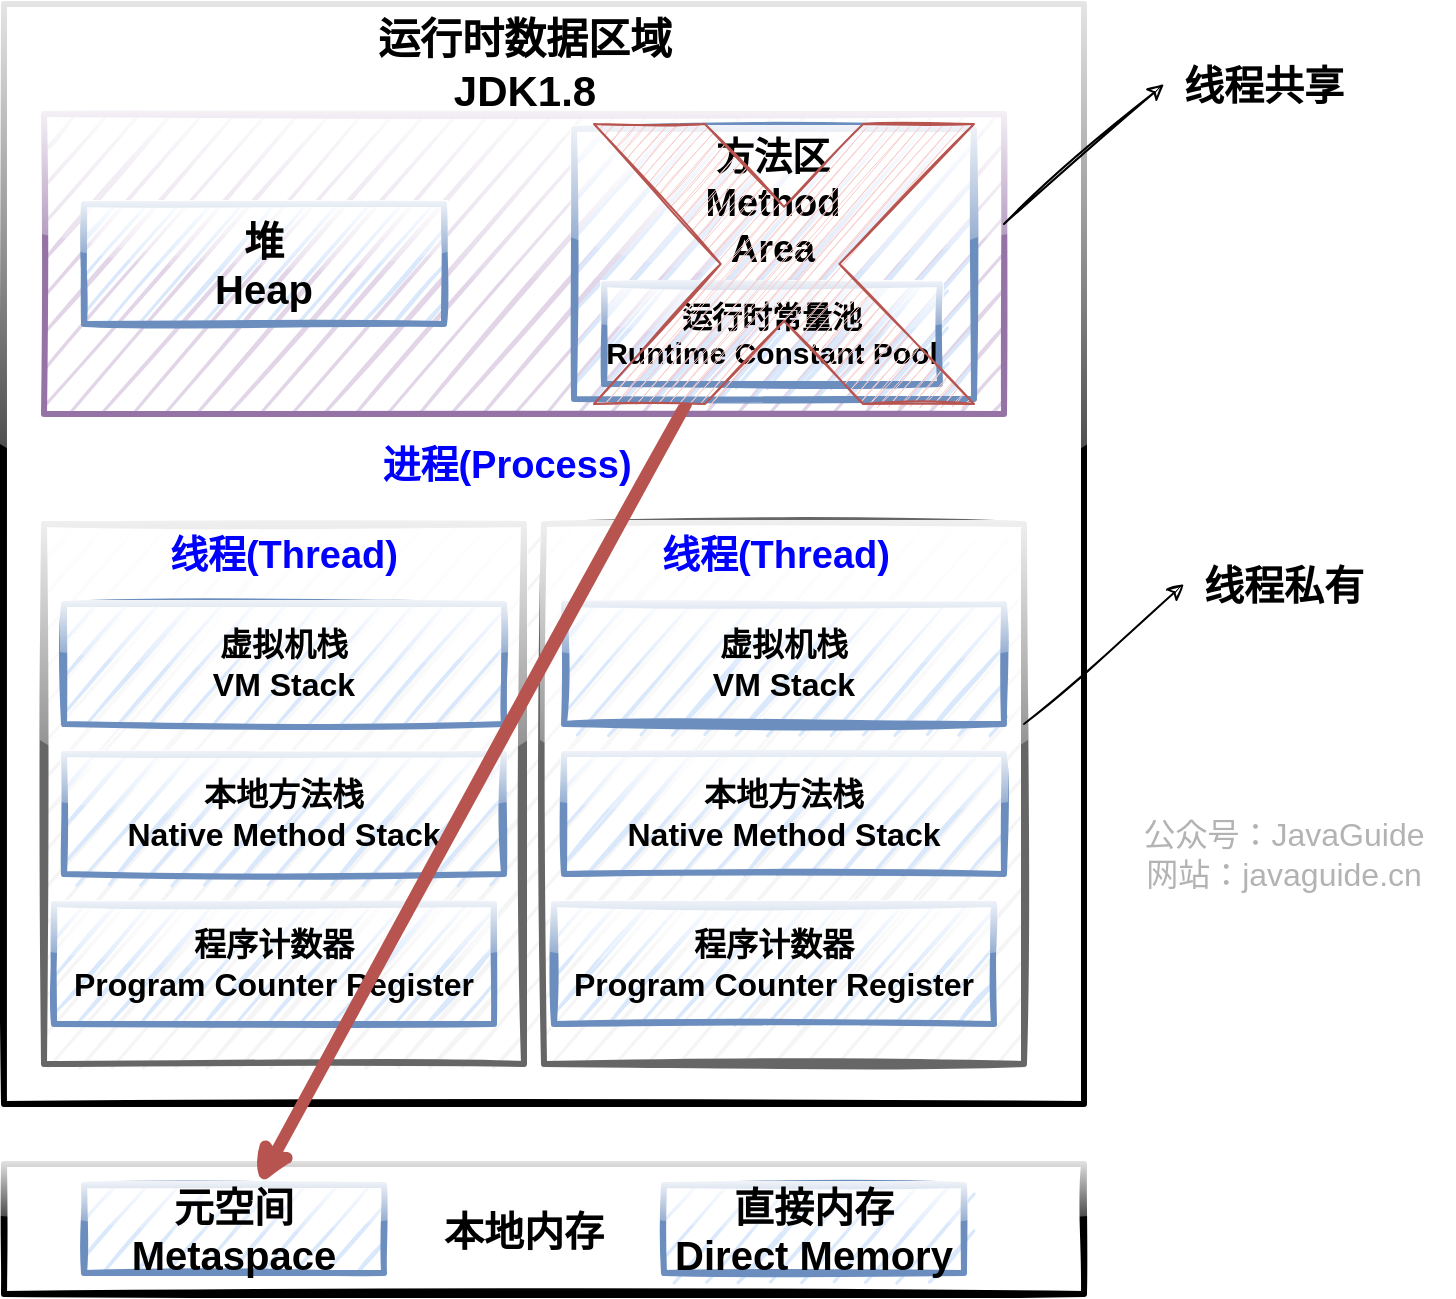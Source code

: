 <mxfile version="13.4.5" type="device"><diagram id="cOLtUwHyX4POJW0G9AIN" name="Page-1"><mxGraphModel dx="1106" dy="997" grid="1" gridSize="10" guides="1" tooltips="1" connect="1" arrows="1" fold="1" page="1" pageScale="1" pageWidth="827" pageHeight="1169" math="0" shadow="0"><root><mxCell id="0"/><mxCell id="1" parent="0"/><mxCell id="R7Vn814IfOkEVnIw0mff-1" value="" style="rounded=0;whiteSpace=wrap;html=1;strokeWidth=3;shadow=0;comic=1;glass=1;sketch=1;" parent="1" vertex="1"><mxGeometry x="180" y="100" width="540" height="550" as="geometry"/></mxCell><mxCell id="R7Vn814IfOkEVnIw0mff-2" value="" style="rounded=0;whiteSpace=wrap;html=1;strokeWidth=3;fillColor=#e1d5e7;strokeColor=#9673a6;shadow=0;comic=1;glass=1;sketch=1;" parent="1" vertex="1"><mxGeometry x="200" y="155" width="480" height="150" as="geometry"/></mxCell><mxCell id="R7Vn814IfOkEVnIw0mff-3" value="" style="rounded=0;whiteSpace=wrap;html=1;strokeWidth=3;fillColor=#f5f5f5;strokeColor=#666666;fontColor=#333333;shadow=0;comic=1;glass=1;sketch=1;" parent="1" vertex="1"><mxGeometry x="200" y="360" width="240" height="270" as="geometry"/></mxCell><mxCell id="R7Vn814IfOkEVnIw0mff-4" value="堆&lt;br style=&quot;font-size: 20px;&quot;&gt;Heap" style="rounded=0;whiteSpace=wrap;html=1;strokeWidth=3;fillColor=#dae8fc;strokeColor=#6c8ebf;shadow=0;comic=1;glass=1;fontSize=20;fontStyle=1;sketch=1;" parent="1" vertex="1"><mxGeometry x="220" y="200" width="180" height="60" as="geometry"/></mxCell><mxCell id="R7Vn814IfOkEVnIw0mff-9" value="虚拟机栈&lt;br style=&quot;font-size: 16px;&quot;&gt;VM Stack&lt;br style=&quot;font-size: 16px;&quot;&gt;" style="rounded=0;whiteSpace=wrap;html=1;strokeWidth=3;fillColor=#dae8fc;strokeColor=#6c8ebf;shadow=0;comic=1;glass=1;fontSize=16;fontStyle=1;sketch=1;" parent="1" vertex="1"><mxGeometry x="210" y="400" width="220" height="60" as="geometry"/></mxCell><mxCell id="R7Vn814IfOkEVnIw0mff-10" value="程序计数器&lt;br style=&quot;font-size: 16px;&quot;&gt;&lt;font style=&quot;font-size: 16px;&quot;&gt;Program Counter Register&lt;/font&gt;&lt;br style=&quot;font-size: 16px;&quot;&gt;" style="rounded=0;whiteSpace=wrap;html=1;strokeWidth=3;fillColor=#dae8fc;strokeColor=#6c8ebf;shadow=0;comic=1;glass=1;fontSize=16;fontStyle=1;sketch=1;" parent="1" vertex="1"><mxGeometry x="205" y="550" width="220" height="60" as="geometry"/></mxCell><mxCell id="R7Vn814IfOkEVnIw0mff-11" value="本地方法栈&lt;br style=&quot;font-size: 16px;&quot;&gt;Native Method Stack&lt;br style=&quot;font-size: 16px;&quot;&gt;" style="rounded=0;whiteSpace=wrap;html=1;strokeWidth=3;fillColor=#dae8fc;strokeColor=#6c8ebf;shadow=0;comic=1;glass=1;fontSize=16;fontStyle=1;sketch=1;" parent="1" vertex="1"><mxGeometry x="210" y="475" width="220" height="60" as="geometry"/></mxCell><mxCell id="R7Vn814IfOkEVnIw0mff-12" value="" style="rounded=0;whiteSpace=wrap;html=1;strokeWidth=3;fillColor=#f5f5f5;strokeColor=#666666;fontColor=#333333;shadow=0;comic=1;glass=1;sketch=1;" parent="1" vertex="1"><mxGeometry x="450" y="360" width="240" height="270" as="geometry"/></mxCell><mxCell id="R7Vn814IfOkEVnIw0mff-13" value="虚拟机栈&lt;br style=&quot;font-size: 16px;&quot;&gt;VM Stack&lt;br style=&quot;font-size: 16px;&quot;&gt;" style="rounded=0;whiteSpace=wrap;html=1;strokeWidth=3;fillColor=#dae8fc;strokeColor=#6c8ebf;shadow=0;comic=1;glass=1;fontSize=16;fontStyle=1;sketch=1;" parent="1" vertex="1"><mxGeometry x="460" y="400" width="220" height="60" as="geometry"/></mxCell><mxCell id="R7Vn814IfOkEVnIw0mff-14" value="程序计数器&lt;br style=&quot;font-size: 16px;&quot;&gt;&lt;font style=&quot;font-size: 16px;&quot;&gt;Program Counter Register&lt;/font&gt;&lt;br style=&quot;font-size: 16px;&quot;&gt;" style="rounded=0;whiteSpace=wrap;html=1;strokeWidth=3;fillColor=#dae8fc;strokeColor=#6c8ebf;shadow=0;comic=1;glass=1;fontSize=16;fontStyle=1;sketch=1;" parent="1" vertex="1"><mxGeometry x="455" y="550" width="220" height="60" as="geometry"/></mxCell><mxCell id="R7Vn814IfOkEVnIw0mff-15" value="本地方法栈&lt;br style=&quot;font-size: 16px;&quot;&gt;Native Method Stack&lt;br style=&quot;font-size: 16px;&quot;&gt;" style="rounded=0;whiteSpace=wrap;html=1;strokeWidth=3;fillColor=#dae8fc;strokeColor=#6c8ebf;shadow=0;comic=1;glass=1;fontSize=16;fontStyle=1;sketch=1;" parent="1" vertex="1"><mxGeometry x="460" y="475" width="220" height="60" as="geometry"/></mxCell><mxCell id="R7Vn814IfOkEVnIw0mff-16" value="&lt;b&gt;&lt;font style=&quot;font-size: 21px&quot;&gt;运行时数据区域JDK1.8&lt;/font&gt;&lt;/b&gt;" style="text;html=1;strokeColor=none;fillColor=none;align=center;verticalAlign=middle;whiteSpace=wrap;rounded=0;shadow=0;glass=1;comic=1;fontSize=20;sketch=1;" parent="1" vertex="1"><mxGeometry x="357.5" y="120" width="165" height="20" as="geometry"/></mxCell><mxCell id="R7Vn814IfOkEVnIw0mff-17" value="" style="endArrow=classic;html=1;fontSize=20;sketch=1;shadow=0;" parent="1" edge="1"><mxGeometry width="50" height="50" relative="1" as="geometry"><mxPoint x="680" y="210" as="sourcePoint"/><mxPoint x="760" y="140" as="targetPoint"/></mxGeometry></mxCell><mxCell id="R7Vn814IfOkEVnIw0mff-18" value="" style="endArrow=classic;html=1;fontSize=20;sketch=1;shadow=0;" parent="1" edge="1"><mxGeometry width="50" height="50" relative="1" as="geometry"><mxPoint x="690" y="460" as="sourcePoint"/><mxPoint x="770" y="390" as="targetPoint"/></mxGeometry></mxCell><mxCell id="R7Vn814IfOkEVnIw0mff-19" value="&lt;b&gt;线程共享&lt;/b&gt;" style="text;html=1;strokeColor=none;fillColor=none;align=center;verticalAlign=middle;whiteSpace=wrap;rounded=0;shadow=0;glass=1;comic=1;fontSize=20;sketch=1;" parent="1" vertex="1"><mxGeometry x="760" y="130" width="100" height="20" as="geometry"/></mxCell><mxCell id="R7Vn814IfOkEVnIw0mff-20" value="&lt;b&gt;线程私有&lt;/b&gt;" style="text;html=1;strokeColor=none;fillColor=none;align=center;verticalAlign=middle;whiteSpace=wrap;rounded=0;shadow=0;glass=1;comic=1;fontSize=20;sketch=1;" parent="1" vertex="1"><mxGeometry x="770" y="380" width="100" height="20" as="geometry"/></mxCell><mxCell id="R7Vn814IfOkEVnIw0mff-21" value="&lt;font style=&quot;font-size: 19px&quot; color=&quot;#0000ff&quot;&gt;&lt;b&gt;线程(Thread)&lt;/b&gt;&lt;/font&gt;" style="text;html=1;strokeColor=none;fillColor=none;align=center;verticalAlign=middle;whiteSpace=wrap;rounded=0;shadow=0;glass=1;comic=1;fontSize=20;sketch=1;" parent="1" vertex="1"><mxGeometry x="260" y="365" width="120" height="20" as="geometry"/></mxCell><mxCell id="R7Vn814IfOkEVnIw0mff-22" value="&lt;font style=&quot;font-size: 19px&quot; color=&quot;#0000ff&quot;&gt;&lt;b&gt;线程(Thread)&lt;/b&gt;&lt;/font&gt;" style="text;html=1;strokeColor=none;fillColor=none;align=center;verticalAlign=middle;whiteSpace=wrap;rounded=0;shadow=0;glass=1;comic=1;fontSize=20;sketch=1;" parent="1" vertex="1"><mxGeometry x="506" y="365" width="120" height="20" as="geometry"/></mxCell><mxCell id="R7Vn814IfOkEVnIw0mff-23" value="&lt;font style=&quot;font-size: 16px&quot;&gt;&lt;b&gt;&lt;br&gt;&lt;/b&gt;&lt;/font&gt;" style="rounded=0;whiteSpace=wrap;html=1;strokeWidth=3;shadow=0;comic=1;glass=1;sketch=1;" parent="1" vertex="1"><mxGeometry x="180" y="680" width="540" height="65" as="geometry"/></mxCell><mxCell id="R7Vn814IfOkEVnIw0mff-24" value="&lt;font style=&quot;font-size: 19px&quot; color=&quot;#0000ff&quot;&gt;&lt;b&gt;进程(Process)&lt;/b&gt;&lt;/font&gt;" style="text;html=1;strokeColor=none;fillColor=none;align=center;verticalAlign=middle;whiteSpace=wrap;rounded=0;shadow=0;glass=1;comic=1;fontSize=20;sketch=1;" parent="1" vertex="1"><mxGeometry x="339.5" y="320" width="183" height="20" as="geometry"/></mxCell><mxCell id="R7Vn814IfOkEVnIw0mff-27" value="元空间&lt;br style=&quot;font-size: 20px&quot;&gt;Metaspace&lt;br&gt;" style="rounded=0;whiteSpace=wrap;html=1;strokeWidth=3;fillColor=#dae8fc;strokeColor=#6c8ebf;shadow=0;comic=1;glass=1;fontSize=20;fontStyle=1;sketch=1;" parent="1" vertex="1"><mxGeometry x="220" y="690.5" width="150" height="44" as="geometry"/></mxCell><mxCell id="R7Vn814IfOkEVnIw0mff-28" value="" style="endArrow=classic;html=1;fillColor=#f8cecc;strokeColor=#b85450;jumpSize=6;strokeWidth=6;sketch=1;shadow=0;" parent="1" target="R7Vn814IfOkEVnIw0mff-27" edge="1"><mxGeometry width="50" height="50" relative="1" as="geometry"><mxPoint x="521" y="300" as="sourcePoint"/><mxPoint x="491" y="360" as="targetPoint"/></mxGeometry></mxCell><mxCell id="R7Vn814IfOkEVnIw0mff-29" value="&lt;b style=&quot;font-size: 20px;&quot;&gt;直接内存&lt;/b&gt;&lt;b style=&quot;font-size: 20px;&quot;&gt;&lt;br style=&quot;font-size: 20px;&quot;&gt;Direct Memory&lt;/b&gt;" style="rounded=0;whiteSpace=wrap;html=1;strokeWidth=3;fillColor=#dae8fc;strokeColor=#6c8ebf;shadow=0;comic=1;glass=1;fontSize=20;fontStyle=1;sketch=1;" parent="1" vertex="1"><mxGeometry x="510" y="690.5" width="150" height="44" as="geometry"/></mxCell><mxCell id="vbd-hkxWKFtQpnq9lSs2-1" value="本地内存" style="text;html=1;strokeColor=none;fillColor=none;align=center;verticalAlign=middle;whiteSpace=wrap;rounded=0;fontSize=20;fontStyle=1;sketch=1;shadow=0;" parent="1" vertex="1"><mxGeometry x="397" y="702.5" width="86" height="20" as="geometry"/></mxCell><mxCell id="XNce8BBEQpiS5qUv6yUd-1" value="公众号：JavaGuide&lt;br style=&quot;font-size: 16px;&quot;&gt;网站：javaguide.cn" style="text;html=1;strokeColor=none;fillColor=none;align=center;verticalAlign=middle;whiteSpace=wrap;rounded=0;labelBackgroundColor=none;fontSize=16;fontColor=#B3B3B3;rotation=0;sketch=1;shadow=0;" vertex="1" parent="1"><mxGeometry x="735" y="520" width="170" height="10" as="geometry"/></mxCell><mxCell id="R7Vn814IfOkEVnIw0mff-5" value="" style="rounded=0;whiteSpace=wrap;html=1;strokeWidth=3;fillColor=#dae8fc;strokeColor=#6c8ebf;shadow=0;comic=1;glass=1;fontSize=16;fontStyle=1;sketch=1;" parent="1" vertex="1"><mxGeometry x="465" y="162.5" width="200" height="135" as="geometry"/></mxCell><mxCell id="R7Vn814IfOkEVnIw0mff-7" value="方法区&lt;br style=&quot;font-size: 19px;&quot;&gt;Method Area" style="text;html=1;strokeColor=none;fillColor=none;align=center;verticalAlign=middle;whiteSpace=wrap;rounded=0;shadow=0;glass=1;comic=1;fontSize=19;fontStyle=1;direction=south;sketch=1;" parent="1" vertex="1"><mxGeometry x="556.5" y="120" width="15" height="160" as="geometry"/></mxCell><mxCell id="R7Vn814IfOkEVnIw0mff-6" value="&lt;b style=&quot;font-size: 15px&quot;&gt;运行时常量池&lt;br&gt;Runtime Constant Pool&lt;/b&gt;" style="rounded=0;whiteSpace=wrap;html=1;strokeWidth=3;fillColor=#dae8fc;strokeColor=#6c8ebf;shadow=0;comic=1;glass=1;sketch=1;" parent="1" vertex="1"><mxGeometry x="480" y="240" width="168" height="50" as="geometry"/></mxCell><mxCell id="R7Vn814IfOkEVnIw0mff-26" value="" style="verticalLabelPosition=bottom;verticalAlign=top;html=1;shape=mxgraph.basic.x;fillColor=#f8cecc;strokeColor=#b85450;sketch=1;shadow=0;" parent="1" vertex="1"><mxGeometry x="475" y="160" width="190" height="140" as="geometry"/></mxCell></root></mxGraphModel></diagram></mxfile>